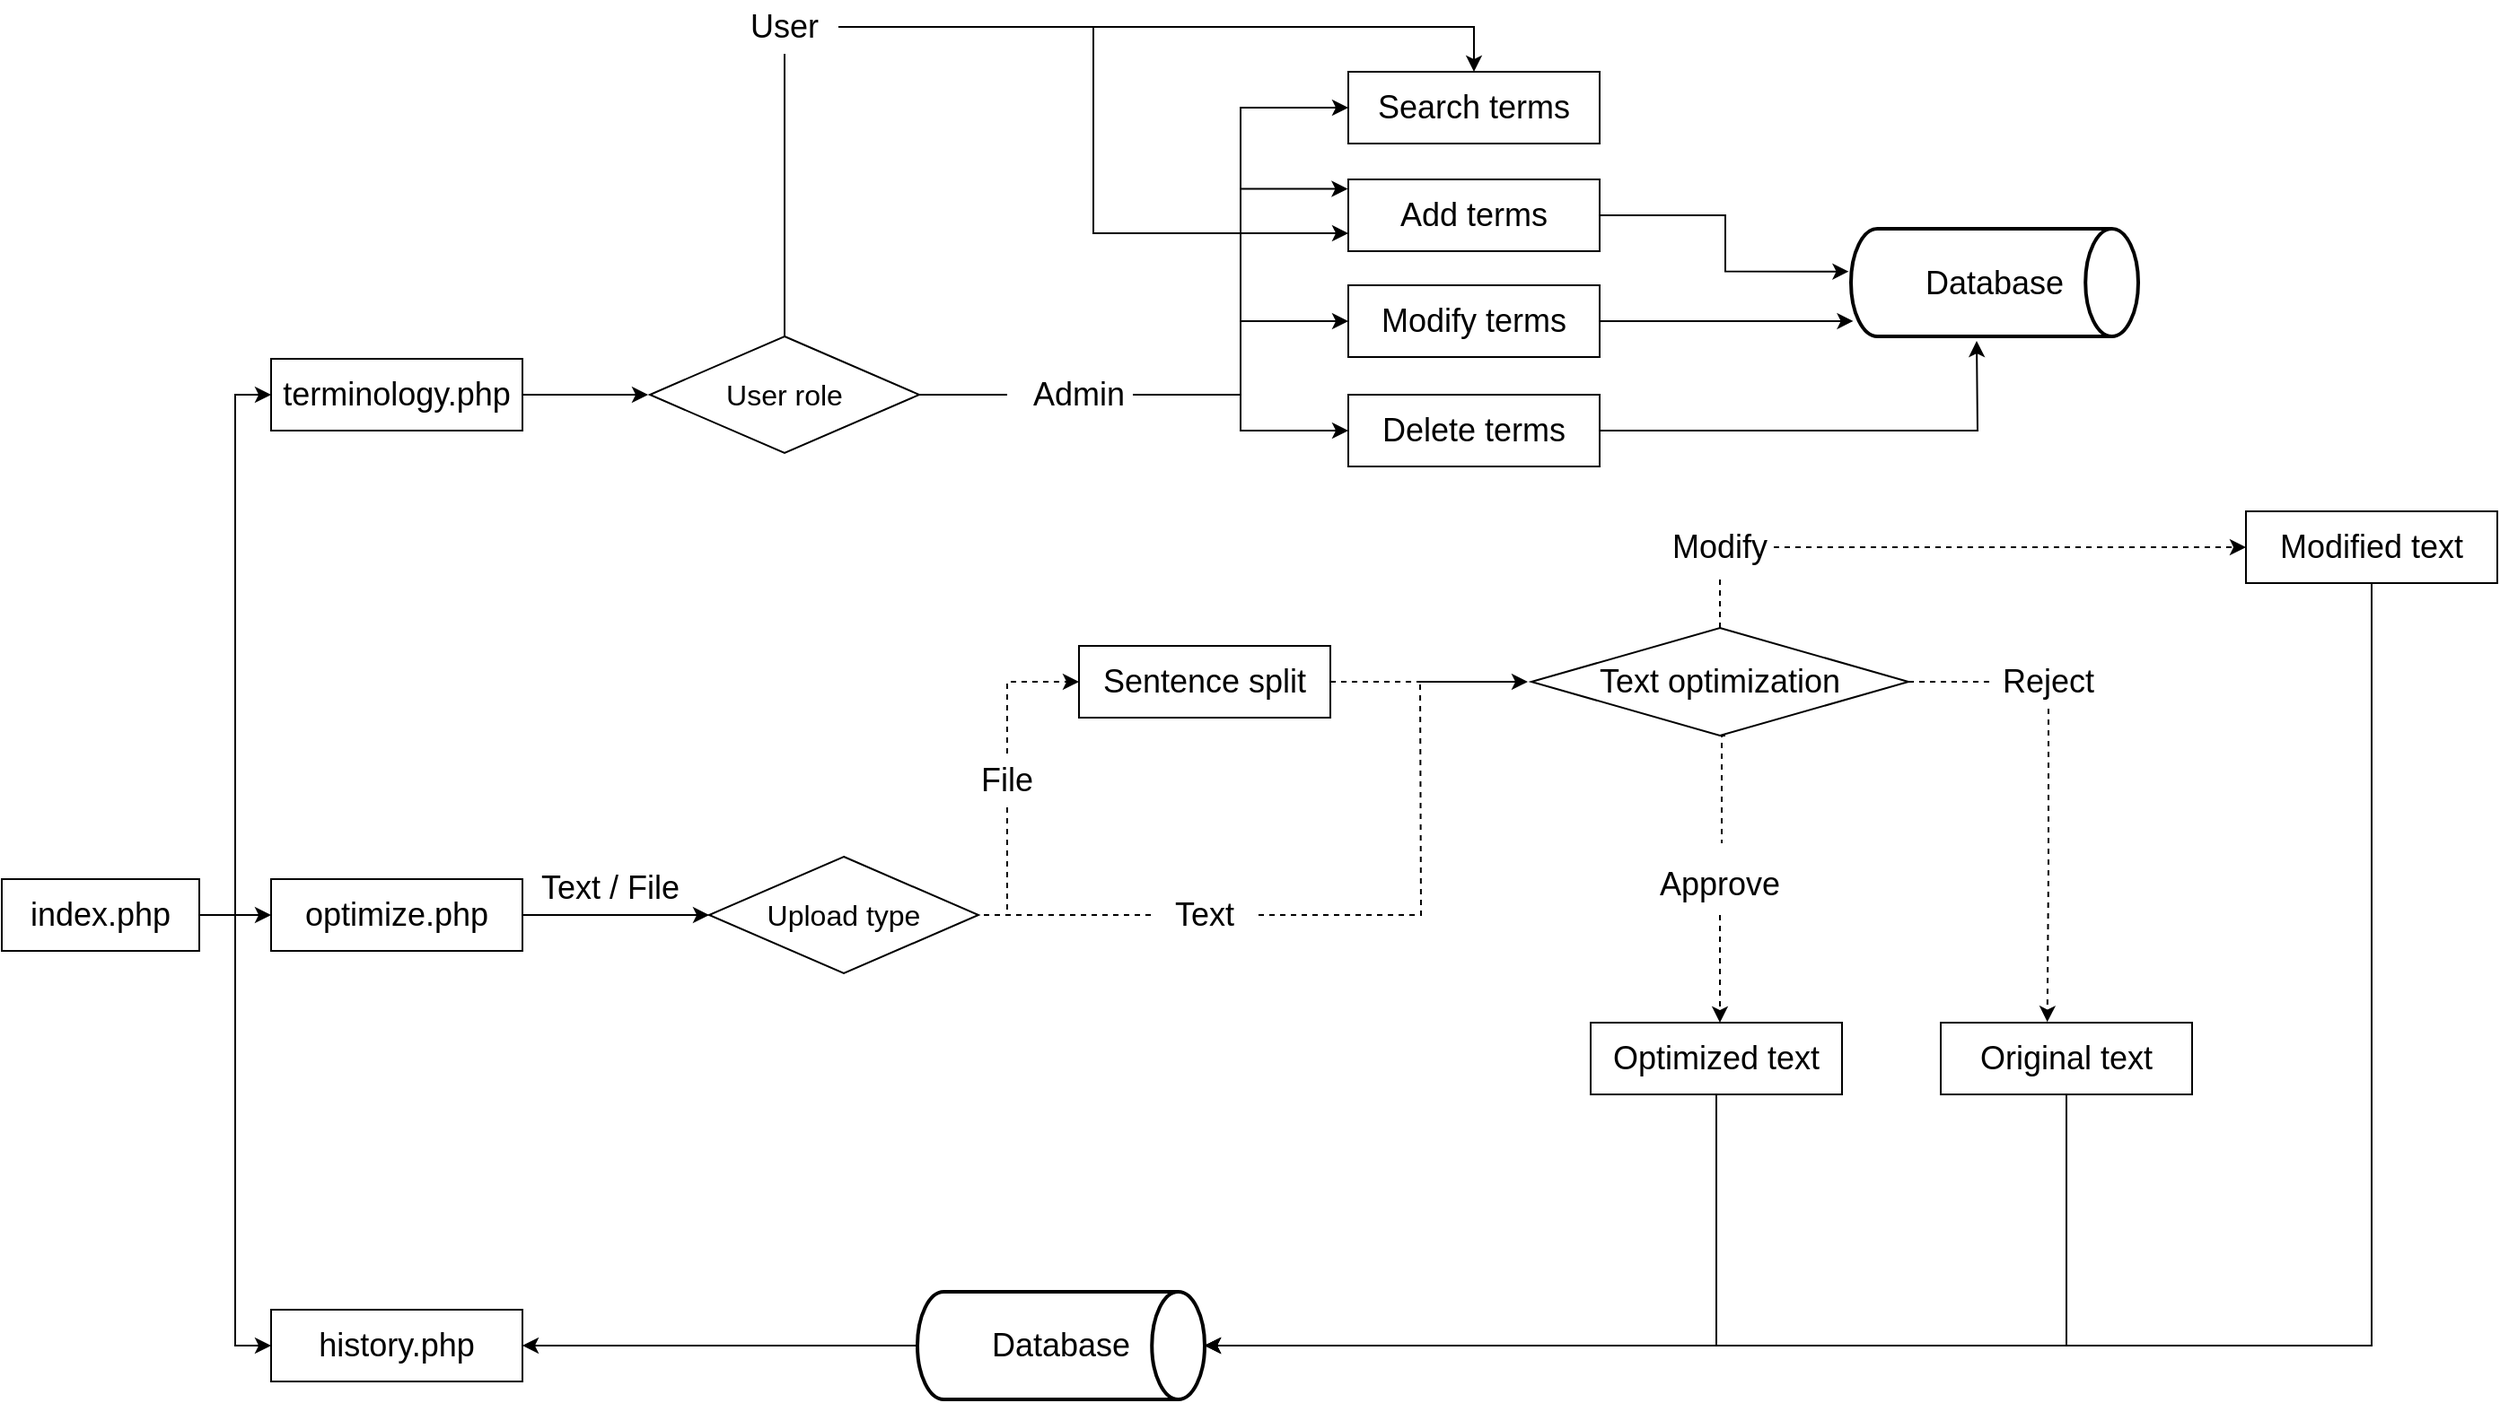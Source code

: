 <mxfile version="27.0.3">
  <diagram name="第 1 页" id="qsjZ8vh65MT_t_7D0PmD">
    <mxGraphModel dx="2505" dy="2083" grid="1" gridSize="10" guides="1" tooltips="1" connect="1" arrows="1" fold="1" page="1" pageScale="1" pageWidth="827" pageHeight="1169" background="none" math="0" shadow="0">
      <root>
        <mxCell id="0" />
        <mxCell id="1" parent="0" />
        <mxCell id="Blk5SqEOzFpM-ZZAykTB-23" style="edgeStyle=orthogonalEdgeStyle;rounded=0;orthogonalLoop=1;jettySize=auto;html=1;exitX=1;exitY=0.5;exitDx=0;exitDy=0;entryX=0;entryY=0.5;entryDx=0;entryDy=0;" edge="1" parent="1" source="Blk5SqEOzFpM-ZZAykTB-6" target="Blk5SqEOzFpM-ZZAykTB-7">
          <mxGeometry relative="1" as="geometry">
            <Array as="points">
              <mxPoint y="420" />
              <mxPoint y="130" />
            </Array>
          </mxGeometry>
        </mxCell>
        <mxCell id="Blk5SqEOzFpM-ZZAykTB-24" style="edgeStyle=orthogonalEdgeStyle;rounded=0;orthogonalLoop=1;jettySize=auto;html=1;exitX=1;exitY=0.5;exitDx=0;exitDy=0;entryX=0;entryY=0.5;entryDx=0;entryDy=0;" edge="1" parent="1" source="Blk5SqEOzFpM-ZZAykTB-6" target="Blk5SqEOzFpM-ZZAykTB-9">
          <mxGeometry relative="1" as="geometry" />
        </mxCell>
        <mxCell id="Blk5SqEOzFpM-ZZAykTB-25" style="edgeStyle=orthogonalEdgeStyle;rounded=0;orthogonalLoop=1;jettySize=auto;html=1;exitX=1;exitY=0.5;exitDx=0;exitDy=0;entryX=0;entryY=0.5;entryDx=0;entryDy=0;" edge="1" parent="1" source="Blk5SqEOzFpM-ZZAykTB-6" target="Blk5SqEOzFpM-ZZAykTB-11">
          <mxGeometry relative="1" as="geometry" />
        </mxCell>
        <mxCell id="Blk5SqEOzFpM-ZZAykTB-6" value="&lt;span style=&quot;text-wrap-mode: nowrap;&quot;&gt;&lt;font style=&quot;font-size: 18px;&quot;&gt;index.php&lt;/font&gt;&lt;/span&gt;" style="rounded=0;whiteSpace=wrap;html=1;" vertex="1" parent="1">
          <mxGeometry x="-130" y="400" width="110" height="40" as="geometry" />
        </mxCell>
        <mxCell id="Blk5SqEOzFpM-ZZAykTB-71" style="edgeStyle=orthogonalEdgeStyle;rounded=0;orthogonalLoop=1;jettySize=auto;html=1;" edge="1" parent="1" source="Blk5SqEOzFpM-ZZAykTB-7">
          <mxGeometry relative="1" as="geometry">
            <mxPoint x="230" y="130" as="targetPoint" />
          </mxGeometry>
        </mxCell>
        <mxCell id="Blk5SqEOzFpM-ZZAykTB-7" value="&lt;font style=&quot;font-size: 18px;&quot;&gt;terminology.php&lt;/font&gt;" style="rounded=0;whiteSpace=wrap;html=1;" vertex="1" parent="1">
          <mxGeometry x="20" y="110" width="140" height="40" as="geometry" />
        </mxCell>
        <mxCell id="Blk5SqEOzFpM-ZZAykTB-10" style="edgeStyle=orthogonalEdgeStyle;rounded=0;orthogonalLoop=1;jettySize=auto;html=1;exitX=1;exitY=0.5;exitDx=0;exitDy=0;" edge="1" parent="1" source="Blk5SqEOzFpM-ZZAykTB-9">
          <mxGeometry relative="1" as="geometry">
            <mxPoint x="150" y="420" as="targetPoint" />
          </mxGeometry>
        </mxCell>
        <mxCell id="Blk5SqEOzFpM-ZZAykTB-12" style="edgeStyle=orthogonalEdgeStyle;rounded=0;orthogonalLoop=1;jettySize=auto;html=1;exitX=1;exitY=0.5;exitDx=0;exitDy=0;entryX=0;entryY=0.5;entryDx=0;entryDy=0;" edge="1" parent="1" source="Blk5SqEOzFpM-ZZAykTB-9" target="Blk5SqEOzFpM-ZZAykTB-15">
          <mxGeometry relative="1" as="geometry">
            <mxPoint x="280" y="420" as="targetPoint" />
          </mxGeometry>
        </mxCell>
        <mxCell id="Blk5SqEOzFpM-ZZAykTB-9" value="&lt;font style=&quot;font-size: 18px;&quot;&gt;optimize.php&lt;/font&gt;" style="rounded=0;whiteSpace=wrap;html=1;" vertex="1" parent="1">
          <mxGeometry x="20" y="400" width="140" height="40" as="geometry" />
        </mxCell>
        <mxCell id="Blk5SqEOzFpM-ZZAykTB-11" value="&lt;font style=&quot;font-size: 18px;&quot;&gt;history.php&lt;/font&gt;" style="rounded=0;whiteSpace=wrap;html=1;" vertex="1" parent="1">
          <mxGeometry x="20" y="640" width="140" height="40" as="geometry" />
        </mxCell>
        <mxCell id="Blk5SqEOzFpM-ZZAykTB-13" value="&lt;font style=&quot;font-size: 18px;&quot;&gt;Text / File&lt;/font&gt;" style="text;html=1;align=center;verticalAlign=middle;whiteSpace=wrap;rounded=0;" vertex="1" parent="1">
          <mxGeometry x="154" y="390" width="110" height="30" as="geometry" />
        </mxCell>
        <mxCell id="Blk5SqEOzFpM-ZZAykTB-15" value="&lt;font size=&quot;3&quot;&gt;Upload type&lt;/font&gt;" style="rhombus;whiteSpace=wrap;html=1;" vertex="1" parent="1">
          <mxGeometry x="264" y="387.5" width="150" height="65" as="geometry" />
        </mxCell>
        <mxCell id="Blk5SqEOzFpM-ZZAykTB-37" style="edgeStyle=orthogonalEdgeStyle;rounded=0;orthogonalLoop=1;jettySize=auto;html=1;dashed=1;endArrow=none;startFill=0;" edge="1" parent="1" source="Blk5SqEOzFpM-ZZAykTB-19">
          <mxGeometry relative="1" as="geometry">
            <mxPoint x="660" y="290" as="targetPoint" />
          </mxGeometry>
        </mxCell>
        <mxCell id="Blk5SqEOzFpM-ZZAykTB-19" value="&lt;font style=&quot;font-size: 18px;&quot;&gt;Sentence split&lt;/font&gt;" style="rounded=0;whiteSpace=wrap;html=1;" vertex="1" parent="1">
          <mxGeometry x="470" y="270" width="140" height="40" as="geometry" />
        </mxCell>
        <mxCell id="Blk5SqEOzFpM-ZZAykTB-35" style="edgeStyle=orthogonalEdgeStyle;rounded=0;orthogonalLoop=1;jettySize=auto;html=1;endArrow=none;startFill=0;dashed=1;" edge="1" parent="1" source="Blk5SqEOzFpM-ZZAykTB-20">
          <mxGeometry relative="1" as="geometry">
            <mxPoint x="430" y="420" as="targetPoint" />
          </mxGeometry>
        </mxCell>
        <mxCell id="Blk5SqEOzFpM-ZZAykTB-36" style="edgeStyle=orthogonalEdgeStyle;rounded=0;orthogonalLoop=1;jettySize=auto;html=1;entryX=0;entryY=0.5;entryDx=0;entryDy=0;dashed=1;" edge="1" parent="1" source="Blk5SqEOzFpM-ZZAykTB-20" target="Blk5SqEOzFpM-ZZAykTB-19">
          <mxGeometry relative="1" as="geometry">
            <Array as="points">
              <mxPoint x="430" y="290" />
            </Array>
          </mxGeometry>
        </mxCell>
        <mxCell id="Blk5SqEOzFpM-ZZAykTB-20" value="&lt;font style=&quot;font-size: 18px;&quot;&gt;File&lt;/font&gt;" style="text;html=1;align=center;verticalAlign=middle;whiteSpace=wrap;rounded=0;" vertex="1" parent="1">
          <mxGeometry x="400" y="330" width="60" height="30" as="geometry" />
        </mxCell>
        <mxCell id="Blk5SqEOzFpM-ZZAykTB-32" style="rounded=0;orthogonalLoop=1;jettySize=auto;html=1;dashed=1;strokeColor=default;startArrow=none;startFill=0;endArrow=none;entryX=1;entryY=0.5;entryDx=0;entryDy=0;" edge="1" parent="1" source="Blk5SqEOzFpM-ZZAykTB-27" target="Blk5SqEOzFpM-ZZAykTB-15">
          <mxGeometry relative="1" as="geometry">
            <mxPoint x="430" y="420" as="targetPoint" />
          </mxGeometry>
        </mxCell>
        <mxCell id="Blk5SqEOzFpM-ZZAykTB-33" style="edgeStyle=orthogonalEdgeStyle;rounded=0;orthogonalLoop=1;jettySize=auto;html=1;dashed=1;endArrow=none;startFill=0;" edge="1" parent="1" source="Blk5SqEOzFpM-ZZAykTB-27">
          <mxGeometry relative="1" as="geometry">
            <mxPoint x="660" y="290" as="targetPoint" />
          </mxGeometry>
        </mxCell>
        <mxCell id="Blk5SqEOzFpM-ZZAykTB-27" value="&lt;font style=&quot;font-size: 18px;&quot;&gt;Text&lt;/font&gt;" style="text;html=1;align=center;verticalAlign=middle;whiteSpace=wrap;rounded=0;fillColor=none;" vertex="1" parent="1">
          <mxGeometry x="510" y="405" width="60" height="30" as="geometry" />
        </mxCell>
        <mxCell id="Blk5SqEOzFpM-ZZAykTB-40" value="" style="endArrow=classic;html=1;rounded=0;" edge="1" parent="1">
          <mxGeometry width="50" height="50" relative="1" as="geometry">
            <mxPoint x="660" y="290" as="sourcePoint" />
            <mxPoint x="720" y="290" as="targetPoint" />
            <Array as="points">
              <mxPoint x="690" y="290" />
            </Array>
          </mxGeometry>
        </mxCell>
        <mxCell id="Blk5SqEOzFpM-ZZAykTB-45" style="edgeStyle=orthogonalEdgeStyle;rounded=0;orthogonalLoop=1;jettySize=auto;html=1;endArrow=none;startFill=0;dashed=1;" edge="1" parent="1">
          <mxGeometry relative="1" as="geometry">
            <mxPoint x="828" y="380" as="targetPoint" />
            <mxPoint x="830" y="320" as="sourcePoint" />
            <Array as="points">
              <mxPoint x="828" y="320" />
            </Array>
          </mxGeometry>
        </mxCell>
        <mxCell id="Blk5SqEOzFpM-ZZAykTB-52" style="edgeStyle=orthogonalEdgeStyle;rounded=0;orthogonalLoop=1;jettySize=auto;html=1;endArrow=none;startFill=0;dashed=1;" edge="1" parent="1" source="Blk5SqEOzFpM-ZZAykTB-42">
          <mxGeometry relative="1" as="geometry">
            <mxPoint x="980" y="290" as="targetPoint" />
          </mxGeometry>
        </mxCell>
        <mxCell id="Blk5SqEOzFpM-ZZAykTB-56" style="edgeStyle=orthogonalEdgeStyle;rounded=0;orthogonalLoop=1;jettySize=auto;html=1;endArrow=none;startFill=0;dashed=1;" edge="1" parent="1">
          <mxGeometry relative="1" as="geometry">
            <mxPoint x="827" y="230" as="targetPoint" />
            <mxPoint x="827" y="260" as="sourcePoint" />
            <Array as="points">
              <mxPoint x="827" y="230" />
            </Array>
          </mxGeometry>
        </mxCell>
        <mxCell id="Blk5SqEOzFpM-ZZAykTB-42" value="&lt;font style=&quot;font-size: 18px;&quot;&gt;Text optimization&lt;/font&gt;" style="rhombus;whiteSpace=wrap;html=1;rounded=0;" vertex="1" parent="1">
          <mxGeometry x="722" y="260" width="210" height="60" as="geometry" />
        </mxCell>
        <mxCell id="Blk5SqEOzFpM-ZZAykTB-47" value="&lt;font style=&quot;font-size: 18px;&quot;&gt;Optimized text&lt;/font&gt;" style="rounded=0;whiteSpace=wrap;html=1;" vertex="1" parent="1">
          <mxGeometry x="755" y="480" width="140" height="40" as="geometry" />
        </mxCell>
        <mxCell id="Blk5SqEOzFpM-ZZAykTB-50" style="edgeStyle=orthogonalEdgeStyle;rounded=0;orthogonalLoop=1;jettySize=auto;html=1;entryX=0.5;entryY=0;entryDx=0;entryDy=0;dashed=1;" edge="1" parent="1">
          <mxGeometry relative="1" as="geometry">
            <mxPoint x="827" y="420" as="sourcePoint" />
            <mxPoint x="827" y="480" as="targetPoint" />
          </mxGeometry>
        </mxCell>
        <mxCell id="Blk5SqEOzFpM-ZZAykTB-49" value="&lt;font style=&quot;font-size: 18px;&quot;&gt;Approve&lt;/font&gt;" style="text;html=1;align=center;verticalAlign=middle;whiteSpace=wrap;rounded=0;fillColor=none;" vertex="1" parent="1">
          <mxGeometry x="797" y="387.5" width="60" height="30" as="geometry" />
        </mxCell>
        <mxCell id="Blk5SqEOzFpM-ZZAykTB-54" style="edgeStyle=orthogonalEdgeStyle;rounded=0;orthogonalLoop=1;jettySize=auto;html=1;entryX=0.424;entryY=-0.008;entryDx=0;entryDy=0;entryPerimeter=0;dashed=1;" edge="1" parent="1" source="Blk5SqEOzFpM-ZZAykTB-53" target="Blk5SqEOzFpM-ZZAykTB-55">
          <mxGeometry relative="1" as="geometry">
            <mxPoint x="1020" y="480" as="targetPoint" />
            <Array as="points" />
          </mxGeometry>
        </mxCell>
        <mxCell id="Blk5SqEOzFpM-ZZAykTB-53" value="&lt;font style=&quot;font-size: 18px;&quot;&gt;Reject&lt;/font&gt;" style="text;html=1;align=center;verticalAlign=middle;whiteSpace=wrap;rounded=0;fillColor=none;" vertex="1" parent="1">
          <mxGeometry x="980" y="275" width="60" height="30" as="geometry" />
        </mxCell>
        <mxCell id="Blk5SqEOzFpM-ZZAykTB-55" value="&lt;font style=&quot;font-size: 18px;&quot;&gt;Original text&lt;/font&gt;" style="rounded=0;whiteSpace=wrap;html=1;" vertex="1" parent="1">
          <mxGeometry x="950" y="480" width="140" height="40" as="geometry" />
        </mxCell>
        <mxCell id="Blk5SqEOzFpM-ZZAykTB-59" style="edgeStyle=orthogonalEdgeStyle;rounded=0;orthogonalLoop=1;jettySize=auto;html=1;dashed=1;" edge="1" parent="1" source="Blk5SqEOzFpM-ZZAykTB-58">
          <mxGeometry relative="1" as="geometry">
            <mxPoint x="1120" y="215" as="targetPoint" />
          </mxGeometry>
        </mxCell>
        <mxCell id="Blk5SqEOzFpM-ZZAykTB-58" value="&lt;font style=&quot;font-size: 18px;&quot;&gt;Modify&lt;/font&gt;" style="text;html=1;align=center;verticalAlign=middle;whiteSpace=wrap;rounded=0;fillColor=none;" vertex="1" parent="1">
          <mxGeometry x="797" y="200" width="60" height="30" as="geometry" />
        </mxCell>
        <mxCell id="Blk5SqEOzFpM-ZZAykTB-60" value="&lt;font style=&quot;font-size: 18px;&quot;&gt;Modified text&lt;/font&gt;" style="rounded=0;whiteSpace=wrap;html=1;" vertex="1" parent="1">
          <mxGeometry x="1120" y="195" width="140" height="40" as="geometry" />
        </mxCell>
        <mxCell id="Blk5SqEOzFpM-ZZAykTB-69" style="edgeStyle=orthogonalEdgeStyle;rounded=0;orthogonalLoop=1;jettySize=auto;html=1;entryX=1;entryY=0.5;entryDx=0;entryDy=0;" edge="1" parent="1" source="Blk5SqEOzFpM-ZZAykTB-65" target="Blk5SqEOzFpM-ZZAykTB-11">
          <mxGeometry relative="1" as="geometry" />
        </mxCell>
        <mxCell id="Blk5SqEOzFpM-ZZAykTB-65" value="&lt;font style=&quot;font-size: 18px;&quot;&gt;Database&lt;/font&gt;" style="strokeWidth=2;html=1;shape=mxgraph.flowchart.direct_data;whiteSpace=wrap;" vertex="1" parent="1">
          <mxGeometry x="380" y="630" width="160" height="60" as="geometry" />
        </mxCell>
        <mxCell id="Blk5SqEOzFpM-ZZAykTB-66" style="edgeStyle=orthogonalEdgeStyle;rounded=0;orthogonalLoop=1;jettySize=auto;html=1;entryX=1;entryY=0.5;entryDx=0;entryDy=0;entryPerimeter=0;" edge="1" parent="1" source="Blk5SqEOzFpM-ZZAykTB-47" target="Blk5SqEOzFpM-ZZAykTB-65">
          <mxGeometry relative="1" as="geometry">
            <Array as="points">
              <mxPoint x="825" y="660" />
            </Array>
          </mxGeometry>
        </mxCell>
        <mxCell id="Blk5SqEOzFpM-ZZAykTB-67" style="edgeStyle=orthogonalEdgeStyle;rounded=0;orthogonalLoop=1;jettySize=auto;html=1;entryX=1;entryY=0.5;entryDx=0;entryDy=0;entryPerimeter=0;" edge="1" parent="1" source="Blk5SqEOzFpM-ZZAykTB-55" target="Blk5SqEOzFpM-ZZAykTB-65">
          <mxGeometry relative="1" as="geometry">
            <Array as="points">
              <mxPoint x="1020" y="660" />
            </Array>
          </mxGeometry>
        </mxCell>
        <mxCell id="Blk5SqEOzFpM-ZZAykTB-68" style="edgeStyle=orthogonalEdgeStyle;rounded=0;orthogonalLoop=1;jettySize=auto;html=1;entryX=1;entryY=0.5;entryDx=0;entryDy=0;entryPerimeter=0;" edge="1" parent="1" source="Blk5SqEOzFpM-ZZAykTB-60" target="Blk5SqEOzFpM-ZZAykTB-65">
          <mxGeometry relative="1" as="geometry">
            <Array as="points">
              <mxPoint x="1190" y="660" />
            </Array>
          </mxGeometry>
        </mxCell>
        <mxCell id="Blk5SqEOzFpM-ZZAykTB-74" style="edgeStyle=orthogonalEdgeStyle;rounded=0;orthogonalLoop=1;jettySize=auto;html=1;endArrow=none;startFill=0;" edge="1" parent="1" source="Blk5SqEOzFpM-ZZAykTB-73">
          <mxGeometry relative="1" as="geometry">
            <mxPoint x="430" y="130" as="targetPoint" />
          </mxGeometry>
        </mxCell>
        <mxCell id="Blk5SqEOzFpM-ZZAykTB-80" style="edgeStyle=orthogonalEdgeStyle;rounded=0;orthogonalLoop=1;jettySize=auto;html=1;endArrow=none;startFill=0;entryX=0.5;entryY=1;entryDx=0;entryDy=0;" edge="1" parent="1" source="Blk5SqEOzFpM-ZZAykTB-73" target="Blk5SqEOzFpM-ZZAykTB-81">
          <mxGeometry relative="1" as="geometry">
            <mxPoint x="306" y="60" as="targetPoint" />
          </mxGeometry>
        </mxCell>
        <mxCell id="Blk5SqEOzFpM-ZZAykTB-73" value="&lt;font size=&quot;3&quot;&gt;User role&lt;/font&gt;" style="rhombus;whiteSpace=wrap;html=1;" vertex="1" parent="1">
          <mxGeometry x="231" y="97.5" width="150" height="65" as="geometry" />
        </mxCell>
        <mxCell id="Blk5SqEOzFpM-ZZAykTB-78" style="edgeStyle=orthogonalEdgeStyle;rounded=0;orthogonalLoop=1;jettySize=auto;html=1;entryX=0;entryY=0.5;entryDx=0;entryDy=0;" edge="1" parent="1" source="Blk5SqEOzFpM-ZZAykTB-77" target="Blk5SqEOzFpM-ZZAykTB-86">
          <mxGeometry relative="1" as="geometry">
            <mxPoint x="580" y="130" as="targetPoint" />
          </mxGeometry>
        </mxCell>
        <mxCell id="Blk5SqEOzFpM-ZZAykTB-87" style="edgeStyle=orthogonalEdgeStyle;rounded=0;orthogonalLoop=1;jettySize=auto;html=1;entryX=0;entryY=0.5;entryDx=0;entryDy=0;" edge="1" parent="1" source="Blk5SqEOzFpM-ZZAykTB-77" target="Blk5SqEOzFpM-ZZAykTB-85">
          <mxGeometry relative="1" as="geometry" />
        </mxCell>
        <mxCell id="Blk5SqEOzFpM-ZZAykTB-88" style="edgeStyle=orthogonalEdgeStyle;rounded=0;orthogonalLoop=1;jettySize=auto;html=1;entryX=-0.002;entryY=0.132;entryDx=0;entryDy=0;entryPerimeter=0;" edge="1" parent="1" source="Blk5SqEOzFpM-ZZAykTB-77" target="Blk5SqEOzFpM-ZZAykTB-84">
          <mxGeometry relative="1" as="geometry" />
        </mxCell>
        <mxCell id="Blk5SqEOzFpM-ZZAykTB-89" style="edgeStyle=orthogonalEdgeStyle;rounded=0;orthogonalLoop=1;jettySize=auto;html=1;entryX=0;entryY=0.5;entryDx=0;entryDy=0;" edge="1" parent="1" source="Blk5SqEOzFpM-ZZAykTB-77" target="Blk5SqEOzFpM-ZZAykTB-83">
          <mxGeometry relative="1" as="geometry" />
        </mxCell>
        <mxCell id="Blk5SqEOzFpM-ZZAykTB-77" value="&lt;font style=&quot;font-size: 18px;&quot;&gt;Admin&lt;/font&gt;" style="text;html=1;align=center;verticalAlign=middle;whiteSpace=wrap;rounded=0;fillColor=none;" vertex="1" parent="1">
          <mxGeometry x="440" y="115" width="60" height="30" as="geometry" />
        </mxCell>
        <mxCell id="Blk5SqEOzFpM-ZZAykTB-92" style="edgeStyle=orthogonalEdgeStyle;rounded=0;orthogonalLoop=1;jettySize=auto;html=1;exitX=1;exitY=0.5;exitDx=0;exitDy=0;entryX=0.5;entryY=0;entryDx=0;entryDy=0;" edge="1" parent="1" source="Blk5SqEOzFpM-ZZAykTB-81" target="Blk5SqEOzFpM-ZZAykTB-83">
          <mxGeometry relative="1" as="geometry" />
        </mxCell>
        <mxCell id="Blk5SqEOzFpM-ZZAykTB-94" style="edgeStyle=orthogonalEdgeStyle;rounded=0;orthogonalLoop=1;jettySize=auto;html=1;entryX=0;entryY=0.75;entryDx=0;entryDy=0;" edge="1" parent="1" source="Blk5SqEOzFpM-ZZAykTB-81" target="Blk5SqEOzFpM-ZZAykTB-84">
          <mxGeometry relative="1" as="geometry" />
        </mxCell>
        <mxCell id="Blk5SqEOzFpM-ZZAykTB-81" value="&lt;span style=&quot;font-size: 18px;&quot;&gt;User&lt;/span&gt;" style="text;html=1;align=center;verticalAlign=middle;whiteSpace=wrap;rounded=0;fillColor=none;" vertex="1" parent="1">
          <mxGeometry x="276" y="-90" width="60" height="30" as="geometry" />
        </mxCell>
        <mxCell id="Blk5SqEOzFpM-ZZAykTB-83" value="&lt;font style=&quot;font-size: 18px;&quot;&gt;Search terms&lt;/font&gt;" style="rounded=0;whiteSpace=wrap;html=1;" vertex="1" parent="1">
          <mxGeometry x="620" y="-50" width="140" height="40" as="geometry" />
        </mxCell>
        <mxCell id="Blk5SqEOzFpM-ZZAykTB-84" value="&lt;font style=&quot;font-size: 18px;&quot;&gt;Add terms&lt;/font&gt;" style="rounded=0;whiteSpace=wrap;html=1;" vertex="1" parent="1">
          <mxGeometry x="620" y="10" width="140" height="40" as="geometry" />
        </mxCell>
        <mxCell id="Blk5SqEOzFpM-ZZAykTB-85" value="&lt;font style=&quot;font-size: 18px;&quot;&gt;Modify terms&lt;/font&gt;" style="rounded=0;whiteSpace=wrap;html=1;" vertex="1" parent="1">
          <mxGeometry x="620" y="69" width="140" height="40" as="geometry" />
        </mxCell>
        <mxCell id="Blk5SqEOzFpM-ZZAykTB-107" style="edgeStyle=orthogonalEdgeStyle;rounded=0;orthogonalLoop=1;jettySize=auto;html=1;" edge="1" parent="1" source="Blk5SqEOzFpM-ZZAykTB-86">
          <mxGeometry relative="1" as="geometry">
            <mxPoint x="970" y="100" as="targetPoint" />
          </mxGeometry>
        </mxCell>
        <mxCell id="Blk5SqEOzFpM-ZZAykTB-86" value="&lt;font style=&quot;font-size: 18px;&quot;&gt;Delete terms&lt;/font&gt;" style="rounded=0;whiteSpace=wrap;html=1;" vertex="1" parent="1">
          <mxGeometry x="620" y="130" width="140" height="40" as="geometry" />
        </mxCell>
        <mxCell id="Blk5SqEOzFpM-ZZAykTB-98" value="&lt;font style=&quot;font-size: 18px;&quot;&gt;Database&lt;/font&gt;" style="strokeWidth=2;html=1;shape=mxgraph.flowchart.direct_data;whiteSpace=wrap;" vertex="1" parent="1">
          <mxGeometry x="900" y="37.5" width="160" height="60" as="geometry" />
        </mxCell>
        <mxCell id="Blk5SqEOzFpM-ZZAykTB-105" style="edgeStyle=orthogonalEdgeStyle;rounded=0;orthogonalLoop=1;jettySize=auto;html=1;entryX=-0.008;entryY=0.397;entryDx=0;entryDy=0;entryPerimeter=0;" edge="1" parent="1" source="Blk5SqEOzFpM-ZZAykTB-84" target="Blk5SqEOzFpM-ZZAykTB-98">
          <mxGeometry relative="1" as="geometry" />
        </mxCell>
        <mxCell id="Blk5SqEOzFpM-ZZAykTB-106" style="edgeStyle=orthogonalEdgeStyle;rounded=0;orthogonalLoop=1;jettySize=auto;html=1;entryX=0.008;entryY=0.858;entryDx=0;entryDy=0;entryPerimeter=0;" edge="1" parent="1" source="Blk5SqEOzFpM-ZZAykTB-85" target="Blk5SqEOzFpM-ZZAykTB-98">
          <mxGeometry relative="1" as="geometry" />
        </mxCell>
      </root>
    </mxGraphModel>
  </diagram>
</mxfile>
